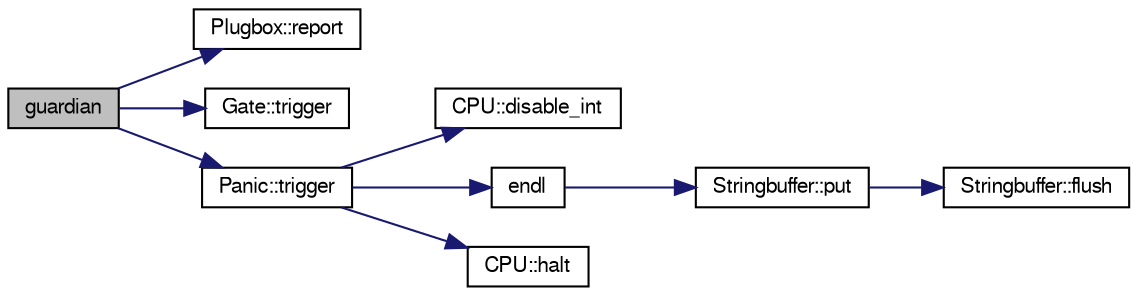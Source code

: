 digraph "guardian"
{
  bgcolor="transparent";
  edge [fontname="FreeSans",fontsize="10",labelfontname="FreeSans",labelfontsize="10"];
  node [fontname="FreeSans",fontsize="10",shape=record];
  rankdir="LR";
  Node1 [label="guardian",height=0.2,width=0.4,color="black", fillcolor="grey75", style="filled" fontcolor="black"];
  Node1 -> Node2 [color="midnightblue",fontsize="10",style="solid",fontname="FreeSans"];
  Node2 [label="Plugbox::report",height=0.2,width=0.4,color="black",URL="$classPlugbox.html#a94a04c50b59ce8ce9ba0578b9d5831d9",tooltip="gibt eine Referenz auf das für den Interrupt richtige Gate -Objekt zurück"];
  Node1 -> Node3 [color="midnightblue",fontsize="10",style="solid",fontname="FreeSans"];
  Node3 [label="Gate::trigger",height=0.2,width=0.4,color="black",URL="$classGate.html#a02e9dccfd4136f7152b531a024dcd37a",tooltip="abstrakte Funktion zur Interruptbehandlung"];
  Node1 -> Node4 [color="midnightblue",fontsize="10",style="solid",fontname="FreeSans"];
  Node4 [label="Panic::trigger",height=0.2,width=0.4,color="black",URL="$classPanic.html#a2b509a675cded39f5422ef625261c6ba",tooltip="handelt unbekannte oder nicht-registrierte Interrupts"];
  Node4 -> Node5 [color="midnightblue",fontsize="10",style="solid",fontname="FreeSans"];
  Node5 [label="CPU::disable_int",height=0.2,width=0.4,color="black",URL="$classCPU.html#a23c8f5e46dac3304f1d8def9c612b88e",tooltip="Interupts werden global deaktiviert."];
  Node4 -> Node6 [color="midnightblue",fontsize="10",style="solid",fontname="FreeSans"];
  Node6 [label="endl",height=0.2,width=0.4,color="black",URL="$o__stream_8h.html#a28de23f7cab39bdb0f6a5dc3801b6c6d",tooltip="print buffer after adding a newline"];
  Node6 -> Node7 [color="midnightblue",fontsize="10",style="solid",fontname="FreeSans"];
  Node7 [label="Stringbuffer::put",height=0.2,width=0.4,color="black",URL="$classStringbuffer.html#ae497ac75047c4a8d2e35d49b92878480",tooltip="insert a character into the buffer"];
  Node7 -> Node8 [color="midnightblue",fontsize="10",style="solid",fontname="FreeSans"];
  Node8 [label="Stringbuffer::flush",height=0.2,width=0.4,color="black",URL="$classStringbuffer.html#abfb79178e3d7520f99aec80f996abaac",tooltip="flush the content of the buffer to the screen"];
  Node4 -> Node9 [color="midnightblue",fontsize="10",style="solid",fontname="FreeSans"];
  Node9 [label="CPU::halt",height=0.2,width=0.4,color="black",URL="$classCPU.html#a189729f4ca240ff52004a34b9057d448",tooltip="hält die CPU an"];
}
